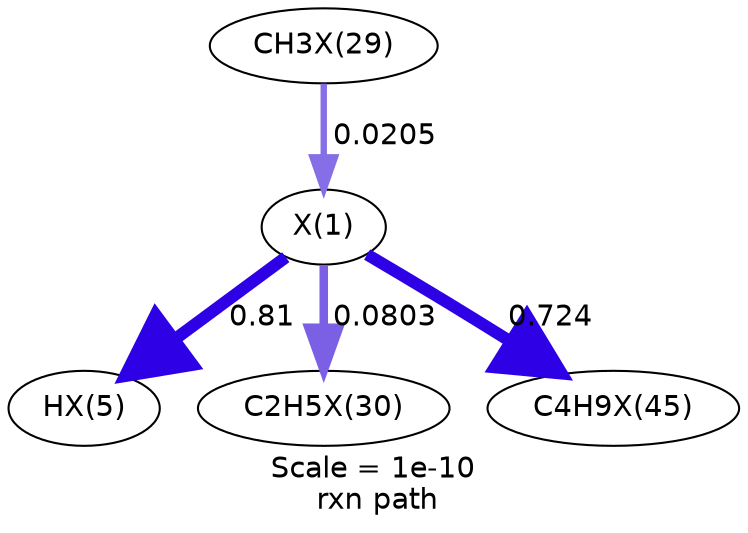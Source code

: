 digraph reaction_paths {
center=1;
s61 -> s62[fontname="Helvetica", style="setlinewidth(5.84)", arrowsize=2.92, color="0.7, 1.31, 0.9"
, label=" 0.81"];
s61 -> s66[fontname="Helvetica", style="setlinewidth(4.1)", arrowsize=2.05, color="0.7, 0.58, 0.9"
, label=" 0.0803"];
s65 -> s61[fontname="Helvetica", style="setlinewidth(3.07)", arrowsize=1.53, color="0.7, 0.521, 0.9"
, label=" 0.0205"];
s61 -> s73[fontname="Helvetica", style="setlinewidth(5.76)", arrowsize=2.88, color="0.7, 1.22, 0.9"
, label=" 0.724"];
s61 [ fontname="Helvetica", label="X(1)"];
s62 [ fontname="Helvetica", label="HX(5)"];
s65 [ fontname="Helvetica", label="CH3X(29)"];
s66 [ fontname="Helvetica", label="C2H5X(30)"];
s73 [ fontname="Helvetica", label="C4H9X(45)"];
 label = "Scale = 1e-10\l rxn path";
 fontname = "Helvetica";
}
